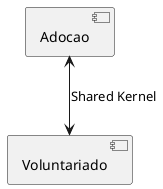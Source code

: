 @startuml

skinparam componentStyle uml2

component [Adocao]
component [Voluntariado]

[Adocao]<-->[Voluntariado] : Shared Kernel



@enduml
